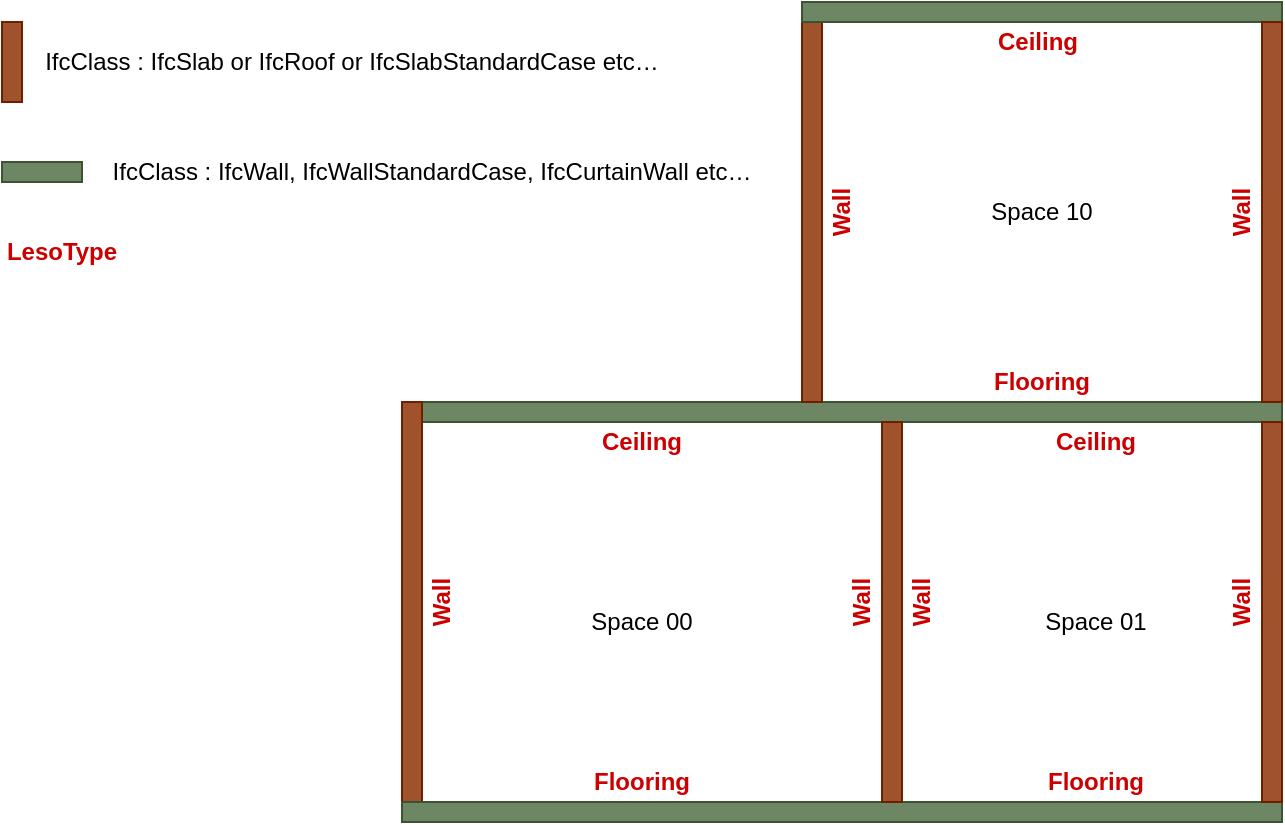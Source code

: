 <mxfile version="13.6.2" type="device"><diagram id="pyj-4wri0alORl1t4C94" name="Page-1"><mxGraphModel dx="1139" dy="685" grid="1" gridSize="10" guides="1" tooltips="1" connect="1" arrows="1" fold="1" page="1" pageScale="1" pageWidth="1654" pageHeight="2336" math="0" shadow="0"><root><mxCell id="0"/><mxCell id="1" parent="0"/><mxCell id="otqp-X-cHXrq28OeQjQY-1" value="" style="verticalLabelPosition=bottom;html=1;verticalAlign=top;align=center;shape=mxgraph.floorplan.wall;fillColor=#6d8764;strokeColor=#3A5431;fontColor=#ffffff;" vertex="1" parent="1"><mxGeometry x="490" y="390" width="430" height="10" as="geometry"/></mxCell><mxCell id="otqp-X-cHXrq28OeQjQY-2" value="" style="verticalLabelPosition=bottom;html=1;verticalAlign=top;align=center;shape=mxgraph.floorplan.wall;fillColor=#a0522d;direction=south;strokeColor=#6D1F00;fontColor=#ffffff;" vertex="1" parent="1"><mxGeometry x="480" y="390" width="10" height="200" as="geometry"/></mxCell><mxCell id="otqp-X-cHXrq28OeQjQY-3" value="&lt;span&gt;IfcClass : IfcSlab or IfcRoof or IfcSlabStandardCase etc…&lt;/span&gt;" style="text;html=1;strokeColor=none;fillColor=none;align=center;verticalAlign=middle;whiteSpace=wrap;rounded=0;" vertex="1" parent="1"><mxGeometry x="300" y="210" width="310" height="20" as="geometry"/></mxCell><mxCell id="otqp-X-cHXrq28OeQjQY-6" value="" style="verticalLabelPosition=bottom;html=1;verticalAlign=top;align=center;shape=mxgraph.floorplan.wall;fillColor=#a0522d;direction=south;strokeColor=#6D1F00;fontColor=#ffffff;" vertex="1" parent="1"><mxGeometry x="680" y="200" width="10" height="190" as="geometry"/></mxCell><mxCell id="otqp-X-cHXrq28OeQjQY-7" value="" style="verticalLabelPosition=bottom;html=1;verticalAlign=top;align=center;shape=mxgraph.floorplan.wall;fillColor=#6d8764;strokeColor=#3A5431;fontColor=#ffffff;" vertex="1" parent="1"><mxGeometry x="480" y="590" width="440" height="10" as="geometry"/></mxCell><mxCell id="otqp-X-cHXrq28OeQjQY-8" value="" style="verticalLabelPosition=bottom;html=1;verticalAlign=top;align=center;shape=mxgraph.floorplan.wall;fillColor=#6d8764;strokeColor=#3A5431;fontColor=#ffffff;" vertex="1" parent="1"><mxGeometry x="680" y="190" width="240" height="10" as="geometry"/></mxCell><mxCell id="otqp-X-cHXrq28OeQjQY-9" value="" style="verticalLabelPosition=bottom;html=1;verticalAlign=top;align=center;shape=mxgraph.floorplan.wall;fillColor=#a0522d;direction=south;strokeColor=#6D1F00;fontColor=#ffffff;" vertex="1" parent="1"><mxGeometry x="910" y="200" width="10" height="190" as="geometry"/></mxCell><mxCell id="otqp-X-cHXrq28OeQjQY-12" value="Space 00" style="text;html=1;strokeColor=none;fillColor=none;align=center;verticalAlign=middle;whiteSpace=wrap;rounded=0;" vertex="1" parent="1"><mxGeometry x="565" y="490" width="70" height="20" as="geometry"/></mxCell><mxCell id="otqp-X-cHXrq28OeQjQY-13" value="Space 01" style="text;html=1;strokeColor=none;fillColor=none;align=center;verticalAlign=middle;whiteSpace=wrap;rounded=0;" vertex="1" parent="1"><mxGeometry x="792" y="490" width="70" height="20" as="geometry"/></mxCell><mxCell id="otqp-X-cHXrq28OeQjQY-14" value="Space 10" style="text;html=1;strokeColor=none;fillColor=none;align=center;verticalAlign=middle;whiteSpace=wrap;rounded=0;" vertex="1" parent="1"><mxGeometry x="765" y="285" width="70" height="20" as="geometry"/></mxCell><mxCell id="otqp-X-cHXrq28OeQjQY-15" value="" style="verticalLabelPosition=bottom;html=1;verticalAlign=top;align=center;shape=mxgraph.floorplan.wall;fillColor=#a0522d;direction=south;strokeColor=#6D1F00;fontColor=#ffffff;" vertex="1" parent="1"><mxGeometry x="910" y="400" width="10" height="190" as="geometry"/></mxCell><mxCell id="otqp-X-cHXrq28OeQjQY-16" value="" style="verticalLabelPosition=bottom;html=1;verticalAlign=top;align=center;shape=mxgraph.floorplan.wall;fillColor=#a0522d;direction=south;strokeColor=#6D1F00;fontColor=#ffffff;" vertex="1" parent="1"><mxGeometry x="720" y="400" width="10" height="190" as="geometry"/></mxCell><mxCell id="otqp-X-cHXrq28OeQjQY-17" value="" style="verticalLabelPosition=bottom;html=1;verticalAlign=top;align=center;shape=mxgraph.floorplan.wall;fillColor=#a0522d;direction=south;strokeColor=#6D1F00;fontColor=#ffffff;" vertex="1" parent="1"><mxGeometry x="280" y="200" width="10" height="40" as="geometry"/></mxCell><mxCell id="otqp-X-cHXrq28OeQjQY-18" value="" style="verticalLabelPosition=bottom;html=1;verticalAlign=top;align=center;shape=mxgraph.floorplan.wall;fillColor=#6d8764;strokeColor=#3A5431;fontColor=#ffffff;" vertex="1" parent="1"><mxGeometry x="280" y="270" width="40" height="10" as="geometry"/></mxCell><mxCell id="otqp-X-cHXrq28OeQjQY-19" value="&lt;span&gt;IfcClass : IfcWall, IfcWallStandardCase, IfcCurtainWall etc…&lt;/span&gt;" style="text;html=1;strokeColor=none;fillColor=none;align=center;verticalAlign=middle;whiteSpace=wrap;rounded=0;" vertex="1" parent="1"><mxGeometry x="330" y="265" width="330" height="20" as="geometry"/></mxCell><mxCell id="otqp-X-cHXrq28OeQjQY-20" value="&lt;span&gt;LesoType&lt;/span&gt;" style="text;html=1;strokeColor=none;fillColor=none;align=center;verticalAlign=middle;whiteSpace=wrap;rounded=0;fontStyle=1;fontColor=#CC0000;" vertex="1" parent="1"><mxGeometry x="280" y="305" width="60" height="20" as="geometry"/></mxCell><mxCell id="otqp-X-cHXrq28OeQjQY-21" value="&lt;span&gt;Ceiling&lt;/span&gt;" style="text;html=1;strokeColor=none;fillColor=none;align=center;verticalAlign=middle;whiteSpace=wrap;rounded=0;fontStyle=1;fontColor=#CC0000;" vertex="1" parent="1"><mxGeometry x="570" y="400" width="60" height="20" as="geometry"/></mxCell><mxCell id="otqp-X-cHXrq28OeQjQY-22" value="&lt;span&gt;Ceiling&lt;/span&gt;" style="text;html=1;strokeColor=none;fillColor=none;align=center;verticalAlign=middle;whiteSpace=wrap;rounded=0;fontStyle=1;fontColor=#CC0000;" vertex="1" parent="1"><mxGeometry x="797" y="400" width="60" height="20" as="geometry"/></mxCell><mxCell id="otqp-X-cHXrq28OeQjQY-23" value="&lt;span&gt;Flooring&lt;/span&gt;" style="text;html=1;strokeColor=none;fillColor=none;align=center;verticalAlign=middle;whiteSpace=wrap;rounded=0;fontStyle=1;fontColor=#CC0000;" vertex="1" parent="1"><mxGeometry x="770" y="370" width="60" height="20" as="geometry"/></mxCell><mxCell id="otqp-X-cHXrq28OeQjQY-24" value="&lt;span&gt;Ceiling&lt;/span&gt;" style="text;html=1;strokeColor=none;fillColor=none;align=center;verticalAlign=middle;whiteSpace=wrap;rounded=0;fontStyle=1;fontColor=#CC0000;" vertex="1" parent="1"><mxGeometry x="768" y="200" width="60" height="20" as="geometry"/></mxCell><mxCell id="otqp-X-cHXrq28OeQjQY-25" value="&lt;span&gt;Flooring&lt;/span&gt;" style="text;html=1;strokeColor=none;fillColor=none;align=center;verticalAlign=middle;whiteSpace=wrap;rounded=0;fontStyle=1;fontColor=#CC0000;" vertex="1" parent="1"><mxGeometry x="797" y="570" width="60" height="20" as="geometry"/></mxCell><mxCell id="otqp-X-cHXrq28OeQjQY-26" value="&lt;span&gt;Flooring&lt;/span&gt;" style="text;html=1;strokeColor=none;fillColor=none;align=center;verticalAlign=middle;whiteSpace=wrap;rounded=0;fontStyle=1;fontColor=#CC0000;" vertex="1" parent="1"><mxGeometry x="570" y="570" width="60" height="20" as="geometry"/></mxCell><mxCell id="otqp-X-cHXrq28OeQjQY-27" value="&lt;span&gt;Wall&lt;/span&gt;" style="text;html=1;strokeColor=none;fillColor=none;align=center;verticalAlign=middle;whiteSpace=wrap;rounded=0;fontStyle=1;fontColor=#CC0000;rotation=270;" vertex="1" parent="1"><mxGeometry x="470" y="480" width="60" height="20" as="geometry"/></mxCell><mxCell id="otqp-X-cHXrq28OeQjQY-28" value="&lt;span&gt;Wall&lt;/span&gt;" style="text;html=1;strokeColor=none;fillColor=none;align=center;verticalAlign=middle;whiteSpace=wrap;rounded=0;fontStyle=1;fontColor=#CC0000;rotation=270;" vertex="1" parent="1"><mxGeometry x="680" y="480" width="60" height="20" as="geometry"/></mxCell><mxCell id="otqp-X-cHXrq28OeQjQY-29" value="&lt;span&gt;Wall&lt;/span&gt;" style="text;html=1;strokeColor=none;fillColor=none;align=center;verticalAlign=middle;whiteSpace=wrap;rounded=0;fontStyle=1;fontColor=#CC0000;rotation=270;" vertex="1" parent="1"><mxGeometry x="710" y="480" width="60" height="20" as="geometry"/></mxCell><mxCell id="otqp-X-cHXrq28OeQjQY-30" value="&lt;span&gt;Wall&lt;/span&gt;" style="text;html=1;strokeColor=none;fillColor=none;align=center;verticalAlign=middle;whiteSpace=wrap;rounded=0;fontStyle=1;fontColor=#CC0000;rotation=270;" vertex="1" parent="1"><mxGeometry x="870" y="480" width="60" height="20" as="geometry"/></mxCell><mxCell id="otqp-X-cHXrq28OeQjQY-31" value="&lt;span&gt;Wall&lt;/span&gt;" style="text;html=1;strokeColor=none;fillColor=none;align=center;verticalAlign=middle;whiteSpace=wrap;rounded=0;fontStyle=1;fontColor=#CC0000;rotation=270;" vertex="1" parent="1"><mxGeometry x="870" y="285" width="60" height="20" as="geometry"/></mxCell><mxCell id="otqp-X-cHXrq28OeQjQY-32" value="&lt;span&gt;Wall&lt;/span&gt;" style="text;html=1;strokeColor=none;fillColor=none;align=center;verticalAlign=middle;whiteSpace=wrap;rounded=0;fontStyle=1;fontColor=#CC0000;rotation=270;" vertex="1" parent="1"><mxGeometry x="670" y="285" width="60" height="20" as="geometry"/></mxCell></root></mxGraphModel></diagram></mxfile>